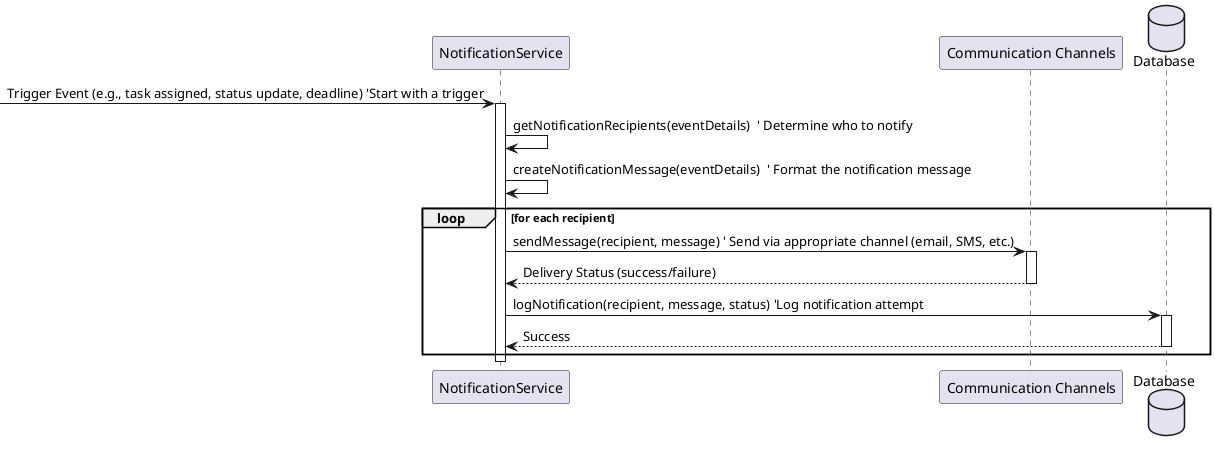 @startuml
participant "NotificationService" as NS
participant "Communication Channels" as CC
database Database


-> NS: Trigger Event (e.g., task assigned, status update, deadline) 'Start with a trigger
activate NS
NS -> NS: getNotificationRecipients(eventDetails)  ' Determine who to notify
NS -> NS: createNotificationMessage(eventDetails)  ' Format the notification message
loop for each recipient
    NS -> CC: sendMessage(recipient, message) ' Send via appropriate channel (email, SMS, etc.)
    activate CC
    CC --> NS: Delivery Status (success/failure)
    deactivate CC
    NS -> Database: logNotification(recipient, message, status) 'Log notification attempt
    activate Database
    Database --> NS: Success
    deactivate Database
end
deactivate NS


@enduml